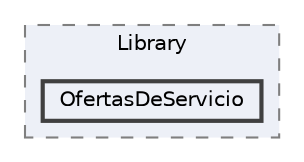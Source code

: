 digraph "/home/snowiemischief/projects/programacion2/pii_2022_2_equipo_21/src/Library/OfertasDeServicio"
{
 // INTERACTIVE_SVG=YES
 // LATEX_PDF_SIZE
  bgcolor="transparent";
  edge [fontname=Helvetica,fontsize=10,labelfontname=Helvetica,labelfontsize=10];
  node [fontname=Helvetica,fontsize=10,shape=box,height=0.2,width=0.4];
  compound=true
  subgraph clusterdir_f741251061e5c7c7ed48ab45c3348f11 {
    graph [ bgcolor="#edf0f7", pencolor="grey50", label="Library", fontname=Helvetica,fontsize=10 style="filled,dashed", URL="dir_f741251061e5c7c7ed48ab45c3348f11.html",tooltip=""]
  dir_4c822dd4fb50cc2f095e722487a73287 [label="OfertasDeServicio", fillcolor="#edf0f7", color="grey25", style="filled,bold", URL="dir_4c822dd4fb50cc2f095e722487a73287.html",tooltip=""];
  }
}
